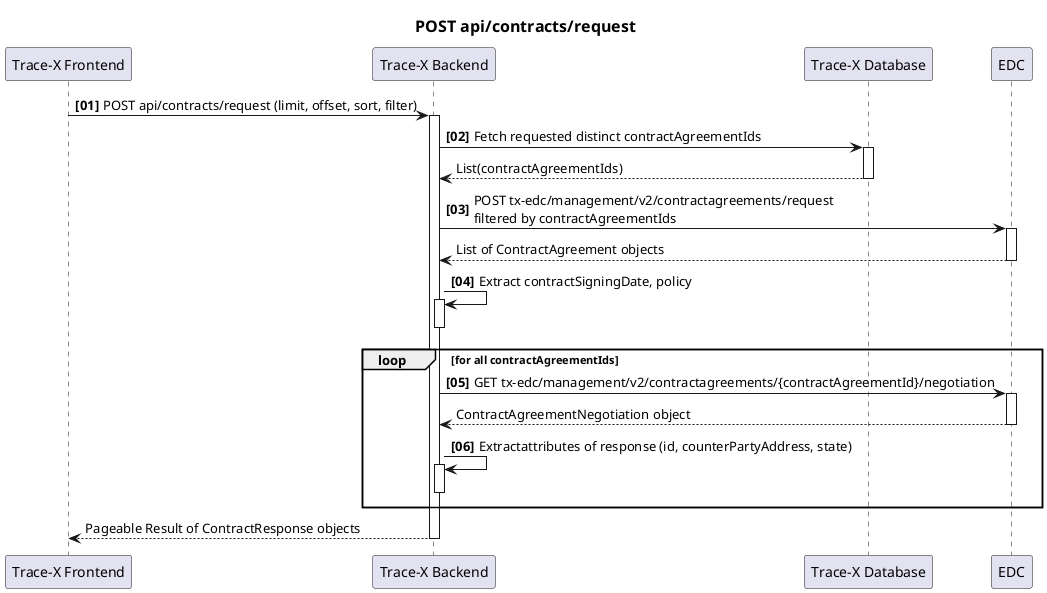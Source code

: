 @startuml
title
    ==POST api/contracts/request
end title

autonumber "<B>[00]"

participant "Trace-X Frontend" as FE order 0
participant "Trace-X Backend" as BE order 1
participant "Trace-X Database" as DB order 2
participant "EDC" as EDC order 3

FE -> BE: POST api/contracts/request (limit, offset, sort, filter)

activate BE
BE -> DB: Fetch requested distinct contractAgreementIds
activate DB
autonumber stop
DB --> BE: List(contractAgreementIds)
autonumber resume
deactivate DB

BE -> EDC: POST tx-edc/management/v2/contractagreements/request \nfiltered by contractAgreementIds
activate EDC
autonumber stop
EDC --> BE: List of ContractAgreement objects
autonumber resume
deactivate EDC
BE -> BE: Extract contractSigningDate, policy
activate BE
deactivate BE

loop for all contractAgreementIds
BE -> EDC: GET tx-edc/management/v2/contractagreements/{contractAgreementId}/negotiation
activate EDC
autonumber stop
EDC --> BE: ContractAgreementNegotiation object
autonumber resume
deactivate EDC
BE -> BE: Extractattributes of response (id, counterPartyAddress, state)
activate BE
deactivate BE
end

autonumber stop
BE --> FE: Pageable Result of ContractResponse objects
autonumber resume
deactivate BE

@enduml
